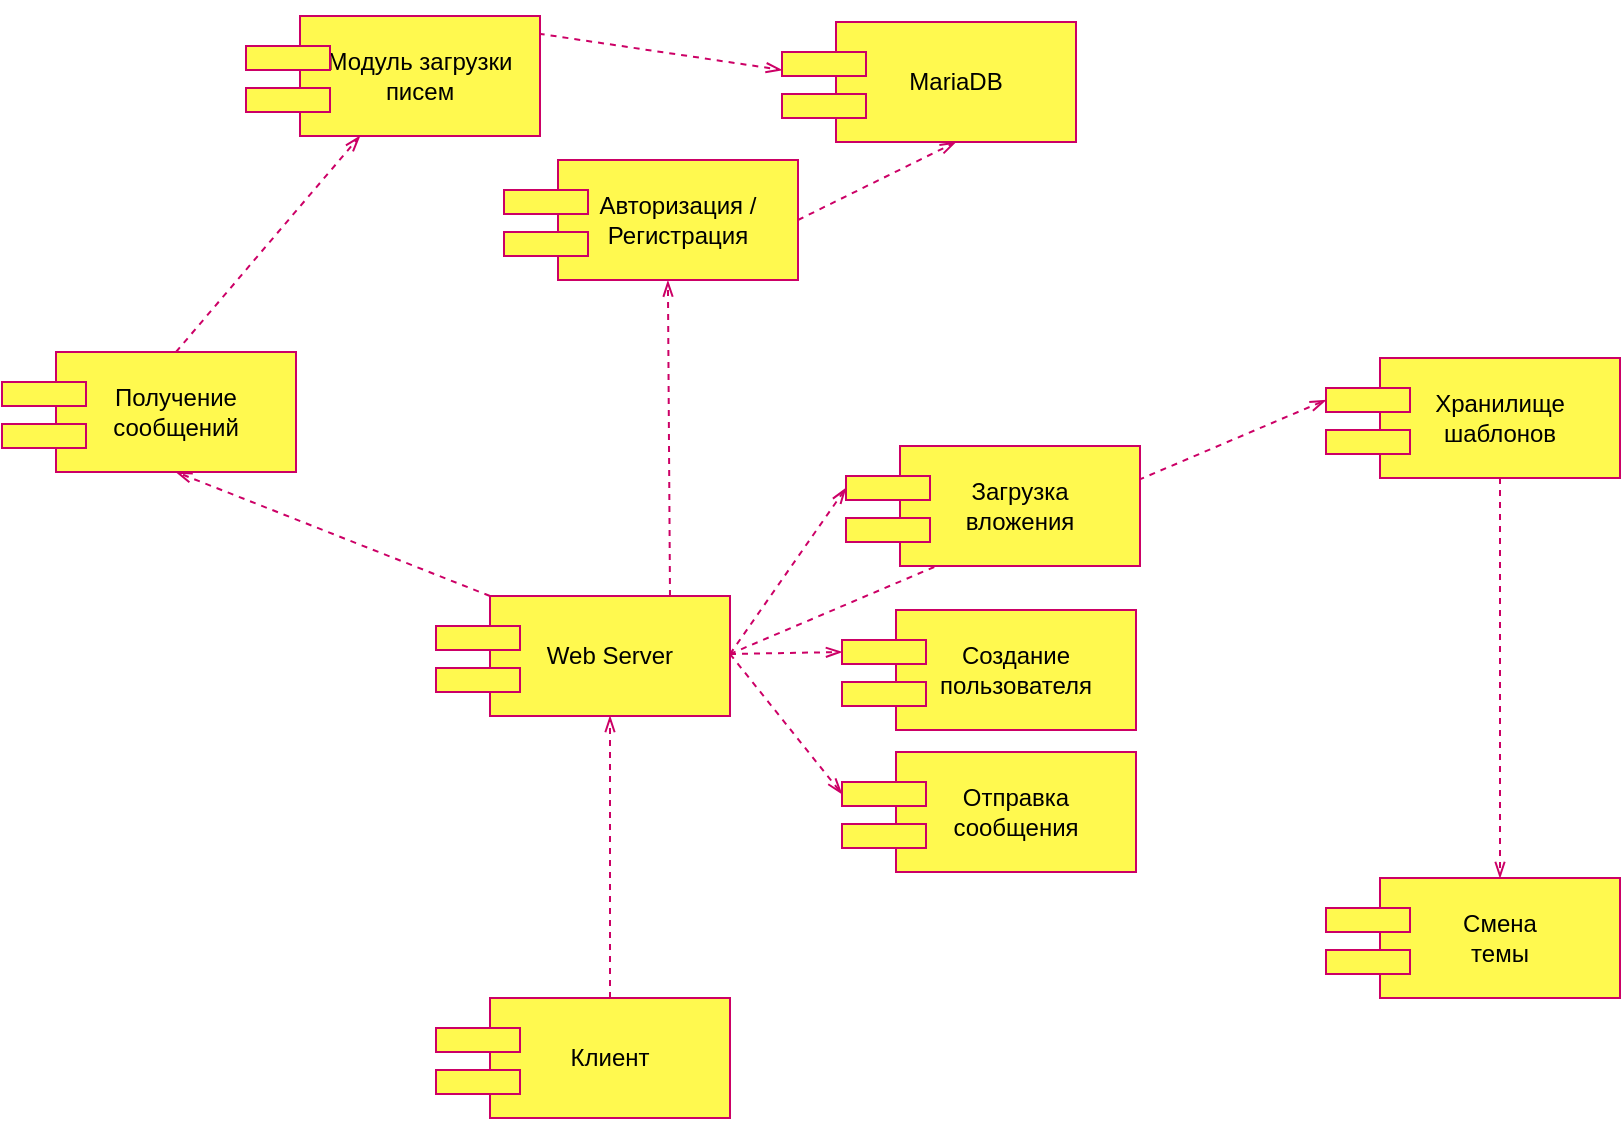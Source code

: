 <mxfile version="21.7.5" type="device">
  <diagram name="Страница — 1" id="XKW58HYgedYbX6auHPsJ">
    <mxGraphModel dx="1421" dy="1232" grid="0" gridSize="10" guides="1" tooltips="1" connect="1" arrows="1" fold="1" page="0" pageScale="1" pageWidth="827" pageHeight="1169" math="0" shadow="0">
      <root>
        <mxCell id="0" />
        <mxCell id="1" parent="0" />
        <mxCell id="3u2fCf5muLAQluuMBq0R-14" style="rounded=0;orthogonalLoop=1;jettySize=auto;html=1;entryX=0.5;entryY=1;entryDx=0;entryDy=0;dashed=1;endArrow=openThin;endFill=0;strokeColor=#CC0066;exitX=0.5;exitY=0;exitDx=0;exitDy=0;" parent="1" source="NwIWeNi1DOC7KzOtV7e6-35" target="NwIWeNi1DOC7KzOtV7e6-27" edge="1">
          <mxGeometry relative="1" as="geometry">
            <mxPoint x="413" y="269" as="sourcePoint" />
            <mxPoint x="413" y="397" as="targetPoint" />
          </mxGeometry>
        </mxCell>
        <mxCell id="3u2fCf5muLAQluuMBq0R-26" style="rounded=0;orthogonalLoop=1;jettySize=auto;html=1;exitX=0.5;exitY=0;exitDx=0;exitDy=0;entryX=0;entryY=0.75;entryDx=0;entryDy=0;endArrow=openThin;endFill=0;strokeColor=#CC0066;dashed=1;" parent="1" source="NwIWeNi1DOC7KzOtV7e6-47" target="NwIWeNi1DOC7KzOtV7e6-20" edge="1">
          <mxGeometry relative="1" as="geometry">
            <mxPoint x="443" y="209" as="sourcePoint" />
            <mxPoint x="443" y="103" as="targetPoint" />
          </mxGeometry>
        </mxCell>
        <mxCell id="3u2fCf5muLAQluuMBq0R-32" value="" style="group" parent="1" vertex="1" connectable="0">
          <mxGeometry x="529" y="217" width="147" height="60" as="geometry" />
        </mxCell>
        <mxCell id="3u2fCf5muLAQluuMBq0R-33" value="Создание пользователя" style="whiteSpace=wrap;html=1;strokeColor=#CC0066;fillColor=#FFF94F;" parent="3u2fCf5muLAQluuMBq0R-32" vertex="1">
          <mxGeometry x="27" width="120" height="60" as="geometry" />
        </mxCell>
        <mxCell id="3u2fCf5muLAQluuMBq0R-34" value="" style="rounded=0;whiteSpace=wrap;html=1;fillColor=#FFF94F;strokeColor=#CC0066;" parent="3u2fCf5muLAQluuMBq0R-32" vertex="1">
          <mxGeometry y="15" width="42" height="12" as="geometry" />
        </mxCell>
        <mxCell id="3u2fCf5muLAQluuMBq0R-35" value="" style="rounded=0;whiteSpace=wrap;html=1;fillColor=#FFF94F;strokeColor=#CC0066;" parent="3u2fCf5muLAQluuMBq0R-32" vertex="1">
          <mxGeometry y="36" width="42" height="12" as="geometry" />
        </mxCell>
        <mxCell id="3u2fCf5muLAQluuMBq0R-36" style="rounded=0;orthogonalLoop=1;jettySize=auto;html=1;entryX=0;entryY=0.5;entryDx=0;entryDy=0;endArrow=openThin;endFill=0;strokeColor=#CC0066;dashed=1;" parent="1" target="3u2fCf5muLAQluuMBq0R-34" edge="1">
          <mxGeometry relative="1" as="geometry">
            <mxPoint x="473" y="239" as="sourcePoint" />
          </mxGeometry>
        </mxCell>
        <mxCell id="3u2fCf5muLAQluuMBq0R-45" style="rounded=0;orthogonalLoop=1;jettySize=auto;html=1;entryX=0;entryY=0.5;entryDx=0;entryDy=0;endArrow=openThin;endFill=0;strokeColor=#CC0066;dashed=1;" parent="1" target="NwIWeNi1DOC7KzOtV7e6-3" edge="1">
          <mxGeometry relative="1" as="geometry">
            <mxPoint x="473" y="239" as="sourcePoint" />
            <mxPoint x="529.0" y="166.0" as="targetPoint" />
          </mxGeometry>
        </mxCell>
        <mxCell id="3u2fCf5muLAQluuMBq0R-46" style="rounded=0;orthogonalLoop=1;jettySize=auto;html=1;entryX=0;entryY=0.5;entryDx=0;entryDy=0;endArrow=openThin;endFill=0;strokeColor=#CC0066;dashed=1;" parent="1" target="NwIWeNi1DOC7KzOtV7e6-16" edge="1">
          <mxGeometry relative="1" as="geometry">
            <mxPoint x="473" y="239" as="sourcePoint" />
            <mxPoint x="529" y="305.0" as="targetPoint" />
          </mxGeometry>
        </mxCell>
        <mxCell id="3u2fCf5muLAQluuMBq0R-77" style="rounded=0;orthogonalLoop=1;jettySize=auto;html=1;entryX=0;entryY=0.5;entryDx=0;entryDy=0;endArrow=openThin;endFill=0;strokeColor=#CC0066;dashed=1;" parent="1" target="NwIWeNi1DOC7KzOtV7e6-7" edge="1">
          <mxGeometry relative="1" as="geometry">
            <mxPoint x="473" y="239" as="sourcePoint" />
          </mxGeometry>
        </mxCell>
        <mxCell id="3u2fCf5muLAQluuMBq0R-78" value="" style="group;" parent="1" vertex="1" connectable="0">
          <mxGeometry x="771" y="351" width="147" height="60" as="geometry" />
        </mxCell>
        <mxCell id="3u2fCf5muLAQluuMBq0R-79" value="Смена&lt;br&gt;темы" style="whiteSpace=wrap;html=1;fillColor=#FFF94F;strokeColor=#CC0066;" parent="3u2fCf5muLAQluuMBq0R-78" vertex="1">
          <mxGeometry x="27" width="120" height="60" as="geometry" />
        </mxCell>
        <mxCell id="3u2fCf5muLAQluuMBq0R-80" value="" style="rounded=0;whiteSpace=wrap;html=1;fillColor=#FFF94F;strokeColor=#CC0066;" parent="3u2fCf5muLAQluuMBq0R-78" vertex="1">
          <mxGeometry y="15" width="42" height="12" as="geometry" />
        </mxCell>
        <mxCell id="3u2fCf5muLAQluuMBq0R-81" value="" style="rounded=0;whiteSpace=wrap;html=1;fillColor=#FFF94F;strokeColor=#CC0066;" parent="3u2fCf5muLAQluuMBq0R-78" vertex="1">
          <mxGeometry y="36" width="42" height="12" as="geometry" />
        </mxCell>
        <mxCell id="3u2fCf5muLAQluuMBq0R-82" style="rounded=0;orthogonalLoop=1;jettySize=auto;html=1;entryX=0.5;entryY=0;entryDx=0;entryDy=0;endArrow=openThin;endFill=0;strokeColor=#CC0066;dashed=1;exitX=0.5;exitY=1;exitDx=0;exitDy=0;" parent="1" source="NwIWeNi1DOC7KzOtV7e6-6" target="3u2fCf5muLAQluuMBq0R-79" edge="1">
          <mxGeometry relative="1" as="geometry">
            <mxPoint x="473" y="239" as="sourcePoint" />
          </mxGeometry>
        </mxCell>
        <mxCell id="NwIWeNi1DOC7KzOtV7e6-1" value="" style="group" vertex="1" connectable="0" parent="1">
          <mxGeometry x="531" y="135" width="147" height="60" as="geometry" />
        </mxCell>
        <mxCell id="NwIWeNi1DOC7KzOtV7e6-2" value="Загрузка &lt;br&gt;вложения" style="whiteSpace=wrap;html=1;strokeColor=#CC0066;fillColor=#FFF94F;" vertex="1" parent="NwIWeNi1DOC7KzOtV7e6-1">
          <mxGeometry x="27" width="120" height="60" as="geometry" />
        </mxCell>
        <mxCell id="NwIWeNi1DOC7KzOtV7e6-3" value="" style="rounded=0;whiteSpace=wrap;html=1;fillColor=#FFF94F;strokeColor=#CC0066;" vertex="1" parent="NwIWeNi1DOC7KzOtV7e6-1">
          <mxGeometry y="15" width="42" height="12" as="geometry" />
        </mxCell>
        <mxCell id="NwIWeNi1DOC7KzOtV7e6-4" value="" style="rounded=0;whiteSpace=wrap;html=1;fillColor=#FFF94F;strokeColor=#CC0066;" vertex="1" parent="NwIWeNi1DOC7KzOtV7e6-1">
          <mxGeometry y="36" width="42" height="12" as="geometry" />
        </mxCell>
        <mxCell id="NwIWeNi1DOC7KzOtV7e6-5" value="" style="group" vertex="1" connectable="0" parent="1">
          <mxGeometry x="771" y="91" width="147" height="60" as="geometry" />
        </mxCell>
        <mxCell id="NwIWeNi1DOC7KzOtV7e6-6" value="Хранилище шаблонов" style="whiteSpace=wrap;html=1;strokeColor=#CC0066;fillColor=#FFF94F;" vertex="1" parent="NwIWeNi1DOC7KzOtV7e6-5">
          <mxGeometry x="27" width="120" height="60" as="geometry" />
        </mxCell>
        <mxCell id="NwIWeNi1DOC7KzOtV7e6-7" value="" style="rounded=0;whiteSpace=wrap;html=1;fillColor=#FFF94F;strokeColor=#CC0066;" vertex="1" parent="NwIWeNi1DOC7KzOtV7e6-5">
          <mxGeometry y="15" width="42" height="12" as="geometry" />
        </mxCell>
        <mxCell id="NwIWeNi1DOC7KzOtV7e6-8" value="" style="rounded=0;whiteSpace=wrap;html=1;fillColor=#FFF94F;strokeColor=#CC0066;" vertex="1" parent="NwIWeNi1DOC7KzOtV7e6-5">
          <mxGeometry y="36" width="42" height="12" as="geometry" />
        </mxCell>
        <mxCell id="NwIWeNi1DOC7KzOtV7e6-14" value="" style="group" vertex="1" connectable="0" parent="1">
          <mxGeometry x="529" y="288" width="147" height="60" as="geometry" />
        </mxCell>
        <mxCell id="NwIWeNi1DOC7KzOtV7e6-15" value="Отправка&lt;br&gt;сообщения" style="whiteSpace=wrap;html=1;strokeColor=#CC0066;fillColor=#FFF94F;" vertex="1" parent="NwIWeNi1DOC7KzOtV7e6-14">
          <mxGeometry x="27" width="120" height="60" as="geometry" />
        </mxCell>
        <mxCell id="NwIWeNi1DOC7KzOtV7e6-16" value="" style="rounded=0;whiteSpace=wrap;html=1;fillColor=#FFF94F;strokeColor=#CC0066;" vertex="1" parent="NwIWeNi1DOC7KzOtV7e6-14">
          <mxGeometry y="15" width="42" height="12" as="geometry" />
        </mxCell>
        <mxCell id="NwIWeNi1DOC7KzOtV7e6-17" value="" style="rounded=0;whiteSpace=wrap;html=1;fillColor=#FFF94F;strokeColor=#CC0066;" vertex="1" parent="NwIWeNi1DOC7KzOtV7e6-14">
          <mxGeometry y="36" width="42" height="12" as="geometry" />
        </mxCell>
        <mxCell id="NwIWeNi1DOC7KzOtV7e6-18" value="" style="group" vertex="1" connectable="0" parent="1">
          <mxGeometry x="499" y="-77" width="147" height="60" as="geometry" />
        </mxCell>
        <mxCell id="NwIWeNi1DOC7KzOtV7e6-19" value="MariaDB" style="whiteSpace=wrap;html=1;strokeColor=#CC0066;fillColor=#FFF94F;" vertex="1" parent="NwIWeNi1DOC7KzOtV7e6-18">
          <mxGeometry x="27" width="120" height="60" as="geometry" />
        </mxCell>
        <mxCell id="NwIWeNi1DOC7KzOtV7e6-20" value="" style="rounded=0;whiteSpace=wrap;html=1;fillColor=#FFF94F;strokeColor=#CC0066;" vertex="1" parent="NwIWeNi1DOC7KzOtV7e6-18">
          <mxGeometry y="15" width="42" height="12" as="geometry" />
        </mxCell>
        <mxCell id="NwIWeNi1DOC7KzOtV7e6-21" value="" style="rounded=0;whiteSpace=wrap;html=1;fillColor=#FFF94F;strokeColor=#CC0066;" vertex="1" parent="NwIWeNi1DOC7KzOtV7e6-18">
          <mxGeometry y="36" width="42" height="12" as="geometry" />
        </mxCell>
        <mxCell id="NwIWeNi1DOC7KzOtV7e6-26" value="" style="group" vertex="1" connectable="0" parent="1">
          <mxGeometry x="326" y="210" width="147" height="60" as="geometry" />
        </mxCell>
        <mxCell id="NwIWeNi1DOC7KzOtV7e6-27" value="Web Server" style="whiteSpace=wrap;html=1;strokeColor=#CC0066;fillColor=#FFF94F;" vertex="1" parent="NwIWeNi1DOC7KzOtV7e6-26">
          <mxGeometry x="27" width="120" height="60" as="geometry" />
        </mxCell>
        <mxCell id="NwIWeNi1DOC7KzOtV7e6-28" value="" style="rounded=0;whiteSpace=wrap;html=1;fillColor=#FFF94F;strokeColor=#CC0066;" vertex="1" parent="NwIWeNi1DOC7KzOtV7e6-26">
          <mxGeometry y="15" width="42" height="12" as="geometry" />
        </mxCell>
        <mxCell id="NwIWeNi1DOC7KzOtV7e6-29" value="" style="rounded=0;whiteSpace=wrap;html=1;fillColor=#FFF94F;strokeColor=#CC0066;" vertex="1" parent="NwIWeNi1DOC7KzOtV7e6-26">
          <mxGeometry y="36" width="42" height="12" as="geometry" />
        </mxCell>
        <mxCell id="NwIWeNi1DOC7KzOtV7e6-34" value="" style="group" vertex="1" connectable="0" parent="1">
          <mxGeometry x="326" y="411" width="147" height="60" as="geometry" />
        </mxCell>
        <mxCell id="NwIWeNi1DOC7KzOtV7e6-35" value="Клиент" style="whiteSpace=wrap;html=1;strokeColor=#CC0066;fillColor=#FFF94F;" vertex="1" parent="NwIWeNi1DOC7KzOtV7e6-34">
          <mxGeometry x="27" width="120" height="60" as="geometry" />
        </mxCell>
        <mxCell id="NwIWeNi1DOC7KzOtV7e6-36" value="" style="rounded=0;whiteSpace=wrap;html=1;fillColor=#FFF94F;strokeColor=#CC0066;" vertex="1" parent="NwIWeNi1DOC7KzOtV7e6-34">
          <mxGeometry y="15" width="42" height="12" as="geometry" />
        </mxCell>
        <mxCell id="NwIWeNi1DOC7KzOtV7e6-37" value="" style="rounded=0;whiteSpace=wrap;html=1;fillColor=#FFF94F;strokeColor=#CC0066;" vertex="1" parent="NwIWeNi1DOC7KzOtV7e6-34">
          <mxGeometry y="36" width="42" height="12" as="geometry" />
        </mxCell>
        <mxCell id="NwIWeNi1DOC7KzOtV7e6-38" value="" style="group" vertex="1" connectable="0" parent="1">
          <mxGeometry x="360" y="-8" width="147" height="60" as="geometry" />
        </mxCell>
        <mxCell id="NwIWeNi1DOC7KzOtV7e6-39" value="&lt;font style=&quot;font-size: 12px;&quot;&gt;Авторизация / Регистрация&lt;/font&gt;" style="whiteSpace=wrap;html=1;strokeColor=#CC0066;fillColor=#FFF94F;" vertex="1" parent="NwIWeNi1DOC7KzOtV7e6-38">
          <mxGeometry x="27" width="120" height="60" as="geometry" />
        </mxCell>
        <mxCell id="NwIWeNi1DOC7KzOtV7e6-40" value="" style="rounded=0;whiteSpace=wrap;html=1;fillColor=#FFF94F;strokeColor=#CC0066;" vertex="1" parent="NwIWeNi1DOC7KzOtV7e6-38">
          <mxGeometry y="15" width="42" height="12" as="geometry" />
        </mxCell>
        <mxCell id="NwIWeNi1DOC7KzOtV7e6-41" value="" style="rounded=0;whiteSpace=wrap;html=1;fillColor=#FFF94F;strokeColor=#CC0066;" vertex="1" parent="NwIWeNi1DOC7KzOtV7e6-38">
          <mxGeometry y="36" width="42" height="12" as="geometry" />
        </mxCell>
        <mxCell id="NwIWeNi1DOC7KzOtV7e6-42" value="" style="group" vertex="1" connectable="0" parent="1">
          <mxGeometry x="109" y="88" width="147" height="60" as="geometry" />
        </mxCell>
        <mxCell id="NwIWeNi1DOC7KzOtV7e6-43" value="&lt;font style=&quot;font-size: 12px;&quot;&gt;Получение сообщений&lt;/font&gt;" style="whiteSpace=wrap;html=1;strokeColor=#CC0066;fillColor=#FFF94F;" vertex="1" parent="NwIWeNi1DOC7KzOtV7e6-42">
          <mxGeometry x="27" width="120" height="60" as="geometry" />
        </mxCell>
        <mxCell id="NwIWeNi1DOC7KzOtV7e6-44" value="" style="rounded=0;whiteSpace=wrap;html=1;fillColor=#FFF94F;strokeColor=#CC0066;" vertex="1" parent="NwIWeNi1DOC7KzOtV7e6-42">
          <mxGeometry y="15" width="42" height="12" as="geometry" />
        </mxCell>
        <mxCell id="NwIWeNi1DOC7KzOtV7e6-45" value="" style="rounded=0;whiteSpace=wrap;html=1;fillColor=#FFF94F;strokeColor=#CC0066;" vertex="1" parent="NwIWeNi1DOC7KzOtV7e6-42">
          <mxGeometry y="36" width="42" height="12" as="geometry" />
        </mxCell>
        <mxCell id="NwIWeNi1DOC7KzOtV7e6-46" value="" style="group" vertex="1" connectable="0" parent="1">
          <mxGeometry x="231" y="-80" width="147" height="60" as="geometry" />
        </mxCell>
        <mxCell id="NwIWeNi1DOC7KzOtV7e6-47" value="Модуль загрузки писем" style="whiteSpace=wrap;html=1;strokeColor=#CC0066;fillColor=#FFF94F;" vertex="1" parent="NwIWeNi1DOC7KzOtV7e6-46">
          <mxGeometry x="27" width="120" height="60" as="geometry" />
        </mxCell>
        <mxCell id="NwIWeNi1DOC7KzOtV7e6-48" value="" style="rounded=0;whiteSpace=wrap;html=1;fillColor=#FFF94F;strokeColor=#CC0066;" vertex="1" parent="NwIWeNi1DOC7KzOtV7e6-46">
          <mxGeometry y="15" width="42" height="12" as="geometry" />
        </mxCell>
        <mxCell id="NwIWeNi1DOC7KzOtV7e6-49" value="" style="rounded=0;whiteSpace=wrap;html=1;fillColor=#FFF94F;strokeColor=#CC0066;" vertex="1" parent="NwIWeNi1DOC7KzOtV7e6-46">
          <mxGeometry y="36" width="42" height="12" as="geometry" />
        </mxCell>
        <mxCell id="NwIWeNi1DOC7KzOtV7e6-51" style="rounded=0;orthogonalLoop=1;jettySize=auto;html=1;entryX=0.458;entryY=1.005;entryDx=0;entryDy=0;endArrow=openThin;endFill=0;strokeColor=#CC0066;dashed=1;exitX=0.75;exitY=0;exitDx=0;exitDy=0;entryPerimeter=0;" edge="1" parent="1" source="NwIWeNi1DOC7KzOtV7e6-27" target="NwIWeNi1DOC7KzOtV7e6-39">
          <mxGeometry relative="1" as="geometry">
            <mxPoint x="423" y="220" as="sourcePoint" />
            <mxPoint x="328" y="-10" as="targetPoint" />
          </mxGeometry>
        </mxCell>
        <mxCell id="NwIWeNi1DOC7KzOtV7e6-52" style="rounded=0;orthogonalLoop=1;jettySize=auto;html=1;entryX=0.5;entryY=1;entryDx=0;entryDy=0;endArrow=openThin;endFill=0;strokeColor=#CC0066;dashed=1;exitX=0;exitY=0;exitDx=0;exitDy=0;" edge="1" parent="1" source="NwIWeNi1DOC7KzOtV7e6-27" target="NwIWeNi1DOC7KzOtV7e6-43">
          <mxGeometry relative="1" as="geometry">
            <mxPoint x="393" y="220" as="sourcePoint" />
            <mxPoint x="255" y="156" as="targetPoint" />
          </mxGeometry>
        </mxCell>
        <mxCell id="NwIWeNi1DOC7KzOtV7e6-53" style="rounded=0;orthogonalLoop=1;jettySize=auto;html=1;exitX=1;exitY=0.5;exitDx=0;exitDy=0;entryX=0.5;entryY=1;entryDx=0;entryDy=0;endArrow=openThin;endFill=0;strokeColor=#CC0066;dashed=1;" edge="1" parent="1" source="NwIWeNi1DOC7KzOtV7e6-39" target="NwIWeNi1DOC7KzOtV7e6-19">
          <mxGeometry relative="1" as="geometry">
            <mxPoint x="328" y="-70" as="sourcePoint" />
            <mxPoint x="509" y="-43" as="targetPoint" />
          </mxGeometry>
        </mxCell>
        <mxCell id="NwIWeNi1DOC7KzOtV7e6-54" style="rounded=0;orthogonalLoop=1;jettySize=auto;html=1;exitX=0.5;exitY=0;exitDx=0;exitDy=0;entryX=0.25;entryY=1;entryDx=0;entryDy=0;endArrow=openThin;endFill=0;strokeColor=#CC0066;dashed=1;" edge="1" parent="1" source="NwIWeNi1DOC7KzOtV7e6-43" target="NwIWeNi1DOC7KzOtV7e6-47">
          <mxGeometry relative="1" as="geometry">
            <mxPoint x="328" y="-70" as="sourcePoint" />
            <mxPoint x="509" y="-43" as="targetPoint" />
          </mxGeometry>
        </mxCell>
      </root>
    </mxGraphModel>
  </diagram>
</mxfile>
